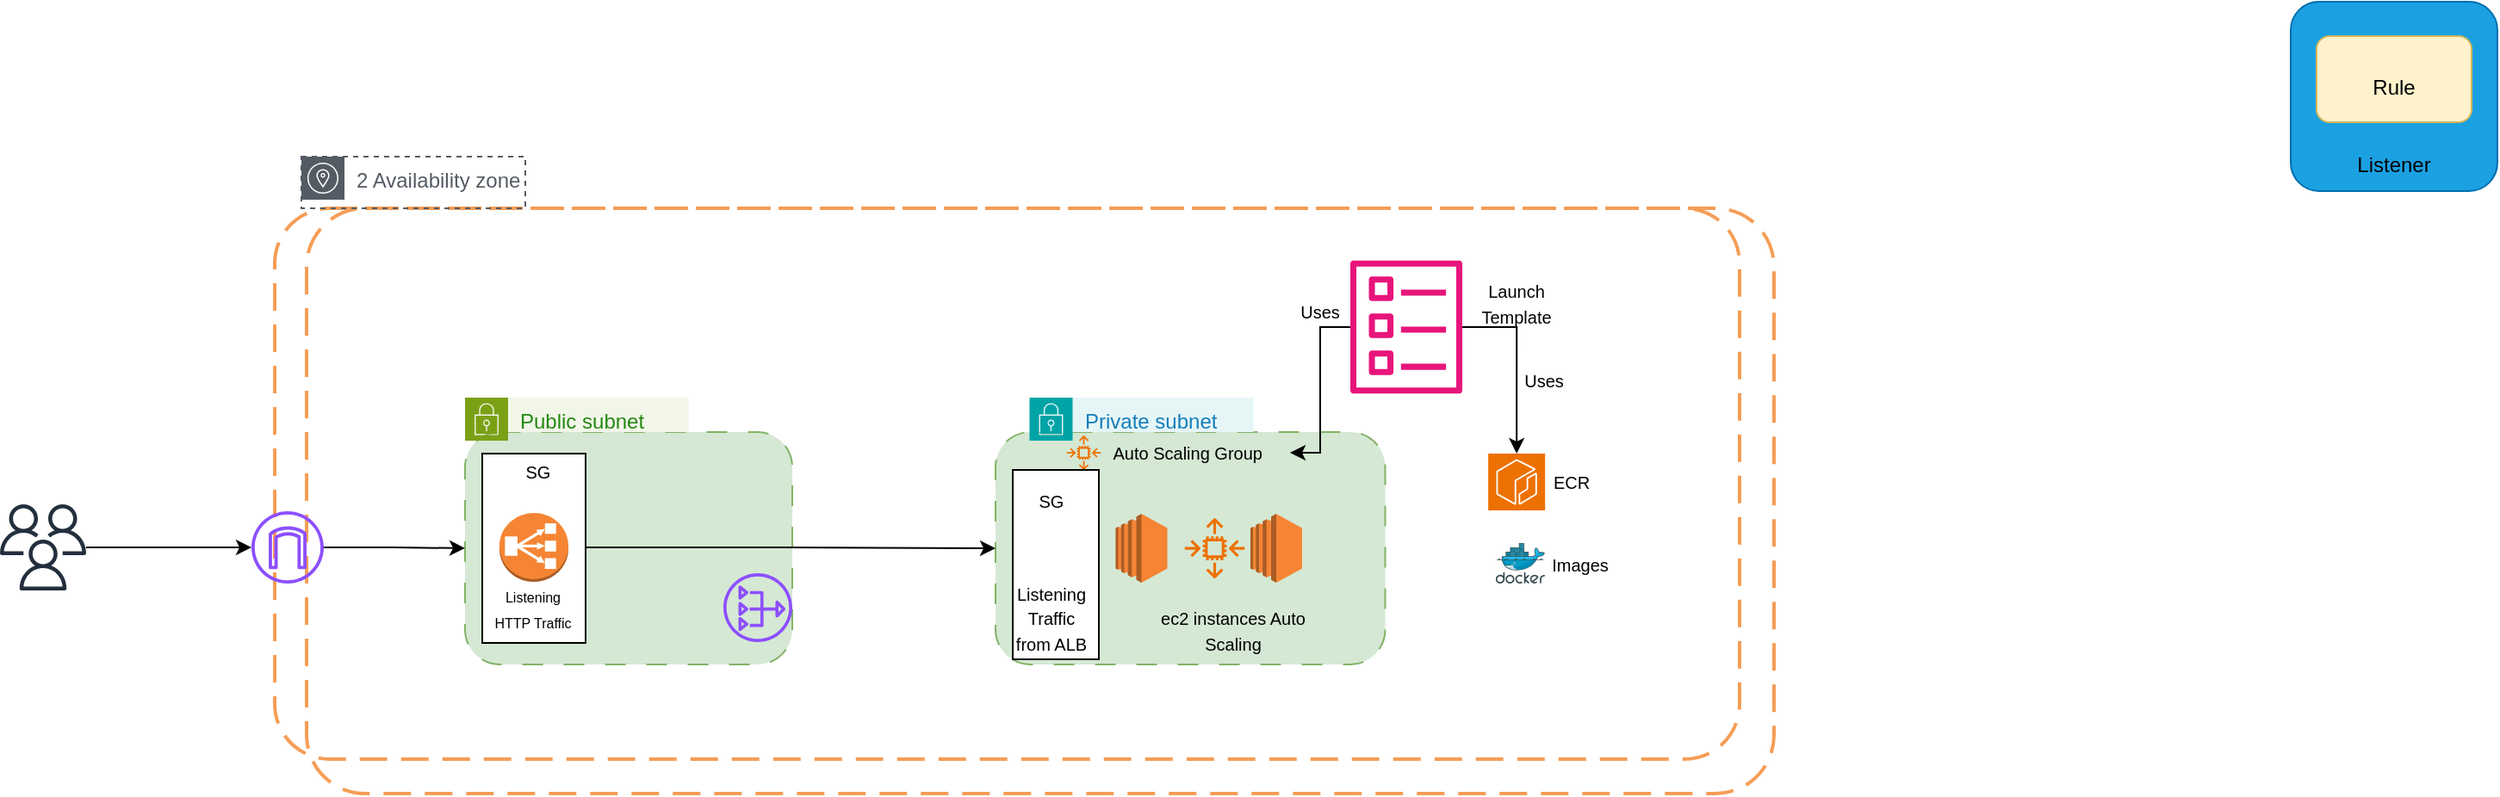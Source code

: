 <mxfile version="27.1.4">
  <diagram name="Page-1" id="3t-OKMpGWGlX9CUcEWw3">
    <mxGraphModel dx="1418" dy="820" grid="1" gridSize="10" guides="1" tooltips="1" connect="1" arrows="1" fold="1" page="1" pageScale="1" pageWidth="3300" pageHeight="2339" math="0" shadow="0">
      <root>
        <mxCell id="0" />
        <mxCell id="1" parent="0" />
        <mxCell id="4ZfbymlsNvGFxBUoGwHC-1" value="" style="rounded=1;arcSize=10;dashed=1;strokeColor=#F59D56;fillColor=none;gradientColor=none;dashPattern=8 4;strokeWidth=2;" vertex="1" parent="1">
          <mxGeometry x="459.5" y="210" width="850.5" height="320" as="geometry" />
        </mxCell>
        <mxCell id="4ZfbymlsNvGFxBUoGwHC-25" value="" style="rounded=1;arcSize=10;dashed=1;strokeColor=#F59D56;fillColor=none;gradientColor=none;dashPattern=8 4;strokeWidth=2;" vertex="1" parent="1">
          <mxGeometry x="478" y="210" width="852" height="340" as="geometry" />
        </mxCell>
        <mxCell id="4ZfbymlsNvGFxBUoGwHC-47" value="" style="rounded=1;whiteSpace=wrap;html=1;dashed=1;dashPattern=12 12;strokeColor=#82b366;fillColor=#d5e8d4;" vertex="1" parent="1">
          <mxGeometry x="570" y="340" width="190" height="135" as="geometry" />
        </mxCell>
        <mxCell id="4ZfbymlsNvGFxBUoGwHC-9" value="" style="rounded=1;whiteSpace=wrap;html=1;dashed=1;dashPattern=12 12;strokeColor=#82b366;fillColor=#d5e8d4;" vertex="1" parent="1">
          <mxGeometry x="878" y="340" width="226.25" height="135" as="geometry" />
        </mxCell>
        <mxCell id="4ZfbymlsNvGFxBUoGwHC-11" value="" style="outlineConnect=0;dashed=0;verticalLabelPosition=bottom;verticalAlign=top;align=center;html=1;shape=mxgraph.aws3.ec2;fillColor=#F58534;gradientColor=none;" vertex="1" parent="1">
          <mxGeometry x="1026" y="387.5" width="30" height="40" as="geometry" />
        </mxCell>
        <mxCell id="4ZfbymlsNvGFxBUoGwHC-59" style="edgeStyle=orthogonalEdgeStyle;rounded=0;orthogonalLoop=1;jettySize=auto;html=1;entryX=0;entryY=0.5;entryDx=0;entryDy=0;" edge="1" parent="1" source="4ZfbymlsNvGFxBUoGwHC-12" target="4ZfbymlsNvGFxBUoGwHC-9">
          <mxGeometry relative="1" as="geometry" />
        </mxCell>
        <mxCell id="4ZfbymlsNvGFxBUoGwHC-13" value="" style="sketch=0;outlineConnect=0;fontColor=#232F3E;gradientColor=none;fillColor=#8C4FFF;strokeColor=none;dashed=0;verticalLabelPosition=bottom;verticalAlign=top;align=center;html=1;fontSize=12;fontStyle=0;aspect=fixed;pointerEvents=1;shape=mxgraph.aws4.nat_gateway;" vertex="1" parent="1">
          <mxGeometry x="720" y="422" width="40" height="40" as="geometry" />
        </mxCell>
        <mxCell id="4ZfbymlsNvGFxBUoGwHC-20" value="" style="outlineConnect=0;dashed=0;verticalLabelPosition=bottom;verticalAlign=top;align=center;html=1;shape=mxgraph.aws3.ec2;fillColor=#F58534;gradientColor=none;" vertex="1" parent="1">
          <mxGeometry x="947.75" y="387.5" width="30" height="40" as="geometry" />
        </mxCell>
        <mxCell id="4ZfbymlsNvGFxBUoGwHC-23" value="" style="sketch=0;outlineConnect=0;fontColor=#232F3E;gradientColor=none;fillColor=#ED7100;strokeColor=none;dashed=0;verticalLabelPosition=bottom;verticalAlign=top;align=center;html=1;fontSize=12;fontStyle=0;aspect=fixed;pointerEvents=1;shape=mxgraph.aws4.auto_scaling2;" vertex="1" parent="1">
          <mxGeometry x="987.75" y="390" width="35" height="35" as="geometry" />
        </mxCell>
        <mxCell id="4ZfbymlsNvGFxBUoGwHC-27" value="2 Availability zone" style="sketch=0;outlineConnect=0;gradientColor=none;html=1;whiteSpace=wrap;fontSize=12;fontStyle=0;shape=mxgraph.aws4.group;grIcon=mxgraph.aws4.group_availability_zone;strokeColor=#545B64;fillColor=none;verticalAlign=top;align=left;spacingLeft=30;fontColor=#545B64;dashed=1;" vertex="1" parent="1">
          <mxGeometry x="475" y="180" width="130" height="30" as="geometry" />
        </mxCell>
        <mxCell id="4ZfbymlsNvGFxBUoGwHC-57" style="edgeStyle=orthogonalEdgeStyle;rounded=0;orthogonalLoop=1;jettySize=auto;html=1;" edge="1" parent="1" source="4ZfbymlsNvGFxBUoGwHC-28" target="4ZfbymlsNvGFxBUoGwHC-56">
          <mxGeometry relative="1" as="geometry" />
        </mxCell>
        <mxCell id="4ZfbymlsNvGFxBUoGwHC-28" value="" style="sketch=0;outlineConnect=0;fontColor=#232F3E;gradientColor=none;fillColor=#232F3D;strokeColor=none;dashed=0;verticalLabelPosition=bottom;verticalAlign=top;align=center;html=1;fontSize=12;fontStyle=0;aspect=fixed;pointerEvents=1;shape=mxgraph.aws4.users;" vertex="1" parent="1">
          <mxGeometry x="300" y="382" width="50" height="50" as="geometry" />
        </mxCell>
        <mxCell id="4ZfbymlsNvGFxBUoGwHC-31" value="" style="rounded=1;whiteSpace=wrap;html=1;fillColor=#1ba1e2;fontColor=#ffffff;strokeColor=#006EAF;" vertex="1" parent="1">
          <mxGeometry x="1630" y="90" width="120" height="110" as="geometry" />
        </mxCell>
        <mxCell id="4ZfbymlsNvGFxBUoGwHC-32" value="" style="rounded=1;whiteSpace=wrap;html=1;fillColor=#fff2cc;strokeColor=#d6b656;" vertex="1" parent="1">
          <mxGeometry x="1645" y="110" width="90" height="50" as="geometry" />
        </mxCell>
        <mxCell id="4ZfbymlsNvGFxBUoGwHC-33" value="Rule" style="text;html=1;align=center;verticalAlign=middle;whiteSpace=wrap;rounded=0;" vertex="1" parent="1">
          <mxGeometry x="1660" y="125" width="60" height="30" as="geometry" />
        </mxCell>
        <mxCell id="4ZfbymlsNvGFxBUoGwHC-34" value="Listener" style="text;html=1;align=center;verticalAlign=middle;whiteSpace=wrap;rounded=0;" vertex="1" parent="1">
          <mxGeometry x="1660" y="170" width="60" height="30" as="geometry" />
        </mxCell>
        <mxCell id="4ZfbymlsNvGFxBUoGwHC-38" value="" style="sketch=0;outlineConnect=0;fontColor=#232F3E;gradientColor=none;fillColor=#E7157B;strokeColor=none;dashed=0;verticalLabelPosition=bottom;verticalAlign=top;align=center;html=1;fontSize=12;fontStyle=0;aspect=fixed;pointerEvents=1;shape=mxgraph.aws4.template;" vertex="1" parent="1">
          <mxGeometry x="1084" y="240" width="65" height="78" as="geometry" />
        </mxCell>
        <mxCell id="4ZfbymlsNvGFxBUoGwHC-40" value="Private subnet" style="points=[[0,0],[0.25,0],[0.5,0],[0.75,0],[1,0],[1,0.25],[1,0.5],[1,0.75],[1,1],[0.75,1],[0.5,1],[0.25,1],[0,1],[0,0.75],[0,0.5],[0,0.25]];outlineConnect=0;gradientColor=none;html=1;whiteSpace=wrap;fontSize=12;fontStyle=0;container=1;pointerEvents=0;collapsible=0;recursiveResize=0;shape=mxgraph.aws4.group;grIcon=mxgraph.aws4.group_security_group;grStroke=0;strokeColor=#00A4A6;fillColor=#E6F6F7;verticalAlign=top;align=left;spacingLeft=30;fontColor=#147EBA;dashed=0;" vertex="1" parent="1">
          <mxGeometry x="897.75" y="320" width="130" height="20" as="geometry" />
        </mxCell>
        <mxCell id="4ZfbymlsNvGFxBUoGwHC-41" value="" style="sketch=0;outlineConnect=0;fontColor=#232F3E;gradientColor=none;fillColor=#ED7100;strokeColor=none;dashed=0;verticalLabelPosition=bottom;verticalAlign=top;align=center;html=1;fontSize=12;fontStyle=0;aspect=fixed;pointerEvents=1;shape=mxgraph.aws4.auto_scaling2;" vertex="1" parent="1">
          <mxGeometry x="919.25" y="342" width="20" height="20" as="geometry" />
        </mxCell>
        <mxCell id="4ZfbymlsNvGFxBUoGwHC-42" value="&lt;font style=&quot;font-size: 10px;&quot;&gt;Auto Scaling Group&amp;nbsp;&lt;/font&gt;" style="text;html=1;align=center;verticalAlign=middle;whiteSpace=wrap;rounded=0;" vertex="1" parent="1">
          <mxGeometry x="932.75" y="337" width="116.25" height="30" as="geometry" />
        </mxCell>
        <mxCell id="4ZfbymlsNvGFxBUoGwHC-43" value="&lt;font style=&quot;font-size: 10px;&quot;&gt;ec2 instances Auto Scaling&lt;/font&gt;" style="text;html=1;align=center;verticalAlign=middle;whiteSpace=wrap;rounded=0;" vertex="1" parent="1">
          <mxGeometry x="967.75" y="440" width="96.25" height="30" as="geometry" />
        </mxCell>
        <mxCell id="4ZfbymlsNvGFxBUoGwHC-44" style="edgeStyle=elbowEdgeStyle;rounded=0;orthogonalLoop=1;jettySize=auto;html=1;" edge="1" parent="1" source="4ZfbymlsNvGFxBUoGwHC-38" target="4ZfbymlsNvGFxBUoGwHC-42">
          <mxGeometry relative="1" as="geometry" />
        </mxCell>
        <mxCell id="4ZfbymlsNvGFxBUoGwHC-45" value="&lt;font style=&quot;font-size: 10px;&quot;&gt;Uses&lt;/font&gt;" style="text;html=1;align=center;verticalAlign=middle;whiteSpace=wrap;rounded=0;" vertex="1" parent="1">
          <mxGeometry x="1044" y="260" width="45.13" height="20" as="geometry" />
        </mxCell>
        <mxCell id="4ZfbymlsNvGFxBUoGwHC-46" value="&lt;font style=&quot;font-size: 10px;&quot;&gt;Launch Template&lt;/font&gt;" style="text;html=1;align=center;verticalAlign=middle;whiteSpace=wrap;rounded=0;" vertex="1" parent="1">
          <mxGeometry x="1158" y="255" width="45.13" height="20" as="geometry" />
        </mxCell>
        <mxCell id="4ZfbymlsNvGFxBUoGwHC-50" value="" style="rounded=0;whiteSpace=wrap;html=1;" vertex="1" parent="1">
          <mxGeometry x="580" y="352.5" width="60" height="110" as="geometry" />
        </mxCell>
        <mxCell id="4ZfbymlsNvGFxBUoGwHC-51" value="" style="rounded=0;whiteSpace=wrap;html=1;" vertex="1" parent="1">
          <mxGeometry x="888" y="362" width="50" height="110" as="geometry" />
        </mxCell>
        <mxCell id="4ZfbymlsNvGFxBUoGwHC-52" value="&lt;font style=&quot;font-size: 10px;&quot;&gt;SG&lt;/font&gt;" style="text;html=1;align=center;verticalAlign=middle;whiteSpace=wrap;rounded=0;" vertex="1" parent="1">
          <mxGeometry x="888" y="370" width="45.13" height="20" as="geometry" />
        </mxCell>
        <mxCell id="4ZfbymlsNvGFxBUoGwHC-53" value="&lt;span style=&quot;font-size: 10px;&quot;&gt;SG&lt;/span&gt;" style="text;html=1;align=center;verticalAlign=middle;whiteSpace=wrap;rounded=0;" vertex="1" parent="1">
          <mxGeometry x="590" y="352.5" width="45.13" height="20" as="geometry" />
        </mxCell>
        <mxCell id="4ZfbymlsNvGFxBUoGwHC-54" value="&lt;font style=&quot;font-size: 8px;&quot;&gt;Listening HTTP Traffic&lt;/font&gt;" style="text;html=1;align=center;verticalAlign=middle;whiteSpace=wrap;rounded=0;" vertex="1" parent="1">
          <mxGeometry x="582.56" y="432" width="52.57" height="20" as="geometry" />
        </mxCell>
        <mxCell id="4ZfbymlsNvGFxBUoGwHC-58" style="edgeStyle=orthogonalEdgeStyle;rounded=0;orthogonalLoop=1;jettySize=auto;html=1;entryX=0;entryY=0.5;entryDx=0;entryDy=0;" edge="1" parent="1" source="4ZfbymlsNvGFxBUoGwHC-56" target="4ZfbymlsNvGFxBUoGwHC-47">
          <mxGeometry relative="1" as="geometry" />
        </mxCell>
        <mxCell id="4ZfbymlsNvGFxBUoGwHC-56" value="" style="sketch=0;outlineConnect=0;fontColor=#232F3E;gradientColor=none;fillColor=#8C4FFF;strokeColor=default;dashed=0;verticalLabelPosition=bottom;verticalAlign=top;align=center;html=1;fontSize=12;fontStyle=0;aspect=fixed;pointerEvents=1;shape=mxgraph.aws4.internet_gateway;" vertex="1" parent="1">
          <mxGeometry x="446" y="386" width="42" height="42" as="geometry" />
        </mxCell>
        <mxCell id="4ZfbymlsNvGFxBUoGwHC-60" value="&lt;span style=&quot;font-size: 10px;&quot;&gt;Listening Traffic from ALB&lt;/span&gt;" style="text;html=1;align=center;verticalAlign=middle;whiteSpace=wrap;rounded=0;" vertex="1" parent="1">
          <mxGeometry x="888" y="437.5" width="45.13" height="20" as="geometry" />
        </mxCell>
        <mxCell id="4ZfbymlsNvGFxBUoGwHC-61" value="Public subnet" style="points=[[0,0],[0.25,0],[0.5,0],[0.75,0],[1,0],[1,0.25],[1,0.5],[1,0.75],[1,1],[0.75,1],[0.5,1],[0.25,1],[0,1],[0,0.75],[0,0.5],[0,0.25]];outlineConnect=0;gradientColor=none;html=1;whiteSpace=wrap;fontSize=12;fontStyle=0;container=1;pointerEvents=0;collapsible=0;recursiveResize=0;shape=mxgraph.aws4.group;grIcon=mxgraph.aws4.group_security_group;grStroke=0;strokeColor=#7AA116;fillColor=#F2F6E8;verticalAlign=top;align=left;spacingLeft=30;fontColor=#248814;dashed=0;" vertex="1" parent="1">
          <mxGeometry x="570" y="320" width="130" height="20" as="geometry" />
        </mxCell>
        <mxCell id="4ZfbymlsNvGFxBUoGwHC-12" value="" style="outlineConnect=0;dashed=0;verticalLabelPosition=bottom;verticalAlign=top;align=center;html=1;shape=mxgraph.aws3.classic_load_balancer;fillColor=#F58534;gradientColor=none;" vertex="1" parent="1">
          <mxGeometry x="590" y="387" width="40" height="40" as="geometry" />
        </mxCell>
        <mxCell id="4ZfbymlsNvGFxBUoGwHC-64" value="" style="sketch=0;points=[[0,0,0],[0.25,0,0],[0.5,0,0],[0.75,0,0],[1,0,0],[0,1,0],[0.25,1,0],[0.5,1,0],[0.75,1,0],[1,1,0],[0,0.25,0],[0,0.5,0],[0,0.75,0],[1,0.25,0],[1,0.5,0],[1,0.75,0]];outlineConnect=0;fontColor=#232F3E;fillColor=#ED7100;strokeColor=#ffffff;dashed=0;verticalLabelPosition=bottom;verticalAlign=top;align=center;html=1;fontSize=12;fontStyle=0;aspect=fixed;shape=mxgraph.aws4.resourceIcon;resIcon=mxgraph.aws4.ecr;" vertex="1" parent="1">
          <mxGeometry x="1164.07" y="352.5" width="33" height="33" as="geometry" />
        </mxCell>
        <mxCell id="4ZfbymlsNvGFxBUoGwHC-65" value="" style="image;sketch=0;aspect=fixed;html=1;points=[];align=center;fontSize=12;image=img/lib/mscae/Docker.svg;" vertex="1" parent="1">
          <mxGeometry x="1168.41" y="404.5" width="28.66" height="23.5" as="geometry" />
        </mxCell>
        <mxCell id="4ZfbymlsNvGFxBUoGwHC-67" style="edgeStyle=orthogonalEdgeStyle;rounded=0;orthogonalLoop=1;jettySize=auto;html=1;entryX=0.5;entryY=0;entryDx=0;entryDy=0;entryPerimeter=0;" edge="1" parent="1" source="4ZfbymlsNvGFxBUoGwHC-38" target="4ZfbymlsNvGFxBUoGwHC-64">
          <mxGeometry relative="1" as="geometry" />
        </mxCell>
        <mxCell id="4ZfbymlsNvGFxBUoGwHC-68" value="&lt;font style=&quot;font-size: 10px;&quot;&gt;Uses&lt;/font&gt;" style="text;html=1;align=center;verticalAlign=middle;whiteSpace=wrap;rounded=0;" vertex="1" parent="1">
          <mxGeometry x="1174" y="300" width="45.13" height="20" as="geometry" />
        </mxCell>
        <mxCell id="4ZfbymlsNvGFxBUoGwHC-69" value="&lt;font style=&quot;font-size: 10px;&quot;&gt;ECR&lt;/font&gt;" style="text;html=1;align=center;verticalAlign=middle;whiteSpace=wrap;rounded=0;" vertex="1" parent="1">
          <mxGeometry x="1190" y="359" width="45.13" height="20" as="geometry" />
        </mxCell>
        <mxCell id="4ZfbymlsNvGFxBUoGwHC-70" value="&lt;font style=&quot;font-size: 10px;&quot;&gt;Images&lt;/font&gt;" style="text;html=1;align=center;verticalAlign=middle;whiteSpace=wrap;rounded=0;" vertex="1" parent="1">
          <mxGeometry x="1195" y="407" width="45.13" height="20" as="geometry" />
        </mxCell>
      </root>
    </mxGraphModel>
  </diagram>
</mxfile>
